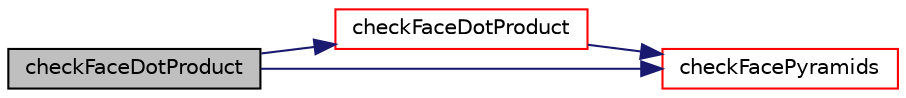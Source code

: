 digraph "checkFaceDotProduct"
{
  bgcolor="transparent";
  edge [fontname="Helvetica",fontsize="10",labelfontname="Helvetica",labelfontsize="10"];
  node [fontname="Helvetica",fontsize="10",shape=record];
  rankdir="LR";
  Node6920 [label="checkFaceDotProduct",height=0.2,width=0.4,color="black", fillcolor="grey75", style="filled", fontcolor="black"];
  Node6920 -> Node6921 [color="midnightblue",fontsize="10",style="solid",fontname="Helvetica"];
  Node6921 [label="checkFaceDotProduct",height=0.2,width=0.4,color="red",URL="$a22309.html#a5014e575335db939bc66eb2fe32ac48f",tooltip="See primitiveMesh. "];
  Node6921 -> Node6924 [color="midnightblue",fontsize="10",style="solid",fontname="Helvetica"];
  Node6924 [label="checkFacePyramids",height=0.2,width=0.4,color="red",URL="$a22309.html#a185c3013142ff3facc41b31d9beef53a",tooltip="See primitiveMesh. "];
  Node6920 -> Node6924 [color="midnightblue",fontsize="10",style="solid",fontname="Helvetica"];
}
